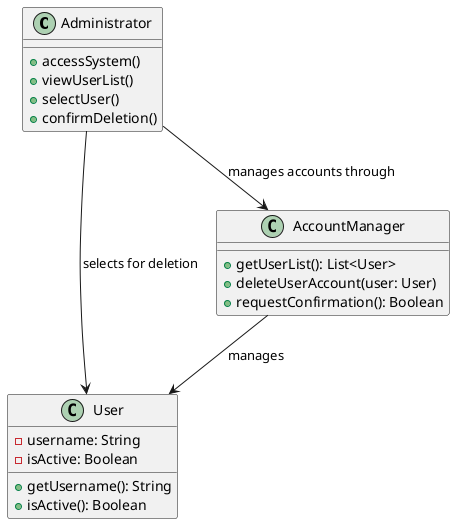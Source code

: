 @startuml
class Administrator {
  + accessSystem()
  + viewUserList()
  + selectUser()
  + confirmDeletion()
}

class User {
  - username: String
  - isActive: Boolean
  + getUsername(): String
  + isActive(): Boolean
}

class AccountManager {
  + getUserList(): List<User>
  + deleteUserAccount(user: User)
  + requestConfirmation(): Boolean
}

Administrator --> AccountManager : manages accounts through
AccountManager --> User : manages
Administrator --> User : selects for deletion

@enduml